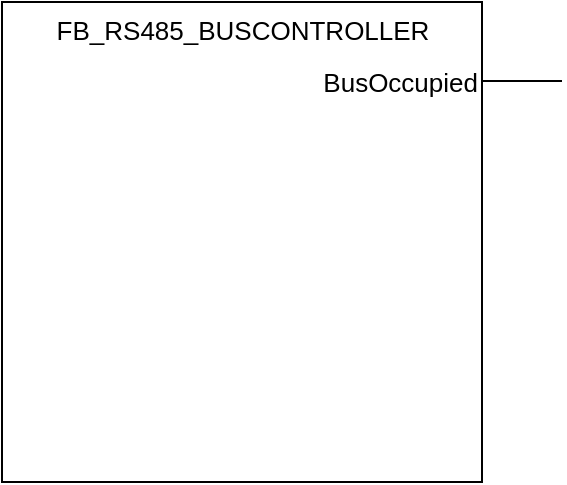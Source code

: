 <mxfile version="12.1.0" type="device" pages="1"><diagram id="L7VXHb7HPVanLy-8BAZJ" name="Page-1"><mxGraphModel dx="1088" dy="968" grid="1" gridSize="10" guides="1" tooltips="1" connect="1" arrows="1" fold="1" page="1" pageScale="1" pageWidth="850" pageHeight="1100" math="0" shadow="0"><root><mxCell id="0"/><mxCell id="1" parent="0"/><mxCell id="vRteBLpJl_pFvORW3SE5-1" value="" style="whiteSpace=wrap;html=1;aspect=fixed;" parent="1" vertex="1"><mxGeometry x="200" y="160" width="240" height="240" as="geometry"/></mxCell><mxCell id="vRteBLpJl_pFvORW3SE5-2" value="&lt;div&gt;&lt;span&gt;FB_RS485_BUSCONTROLLER&lt;/span&gt;&lt;/div&gt;" style="text;html=1;align=center;fontSize=13;" parent="1" vertex="1"><mxGeometry x="215" y="160" width="210" height="30" as="geometry"/></mxCell><mxCell id="vRteBLpJl_pFvORW3SE5-5" value="" style="endArrow=none;html=1;fontSize=13;" parent="1" edge="1"><mxGeometry width="50" height="50" relative="1" as="geometry"><mxPoint x="440" y="199.5" as="sourcePoint"/><mxPoint x="480" y="199.5" as="targetPoint"/><Array as="points"><mxPoint x="440" y="199.5"/></Array></mxGeometry></mxCell><mxCell id="vRteBLpJl_pFvORW3SE5-8" value="BusOccupied" style="text;html=1;strokeColor=none;fillColor=none;align=right;verticalAlign=middle;whiteSpace=wrap;rounded=0;fontSize=13;" parent="1" vertex="1"><mxGeometry x="360" y="190" width="80" height="20" as="geometry"/></mxCell></root></mxGraphModel></diagram></mxfile>